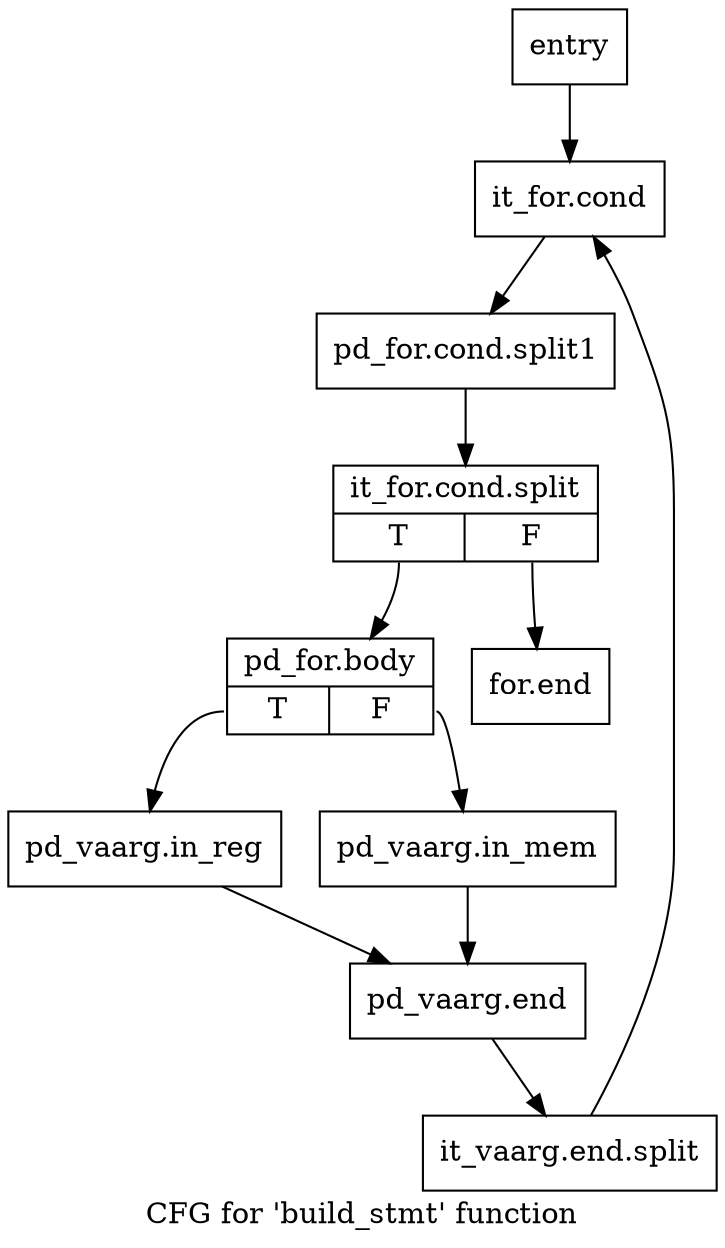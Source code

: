 digraph "CFG for 'build_stmt' function" {
	label="CFG for 'build_stmt' function";

	Node0x2974ae0 [shape=record,label="{entry}"];
	Node0x2974ae0 -> Node0x2974b30;
	Node0x2974b30 [shape=record,label="{it_for.cond}"];
	Node0x2974b30 -> Node0xcdd4de0;
	Node0xcdd4de0 [shape=record,label="{pd_for.cond.split1}"];
	Node0xcdd4de0 -> Node0xcdd4e80;
	Node0xcdd4e80 [shape=record,label="{it_for.cond.split|{<s0>T|<s1>F}}"];
	Node0xcdd4e80:s0 -> Node0x2974b80;
	Node0xcdd4e80:s1 -> Node0x2974cc0;
	Node0x2974b80 [shape=record,label="{pd_for.body|{<s0>T|<s1>F}}"];
	Node0x2974b80:s0 -> Node0x2974bd0;
	Node0x2974b80:s1 -> Node0x2974c20;
	Node0x2974bd0 [shape=record,label="{pd_vaarg.in_reg}"];
	Node0x2974bd0 -> Node0x2974c70;
	Node0x2974c20 [shape=record,label="{pd_vaarg.in_mem}"];
	Node0x2974c20 -> Node0x2974c70;
	Node0x2974c70 [shape=record,label="{pd_vaarg.end}"];
	Node0x2974c70 -> Node0xcdd4d90;
	Node0xcdd4d90 [shape=record,label="{it_vaarg.end.split}"];
	Node0xcdd4d90 -> Node0x2974b30;
	Node0x2974cc0 [shape=record,label="{for.end}"];
}
